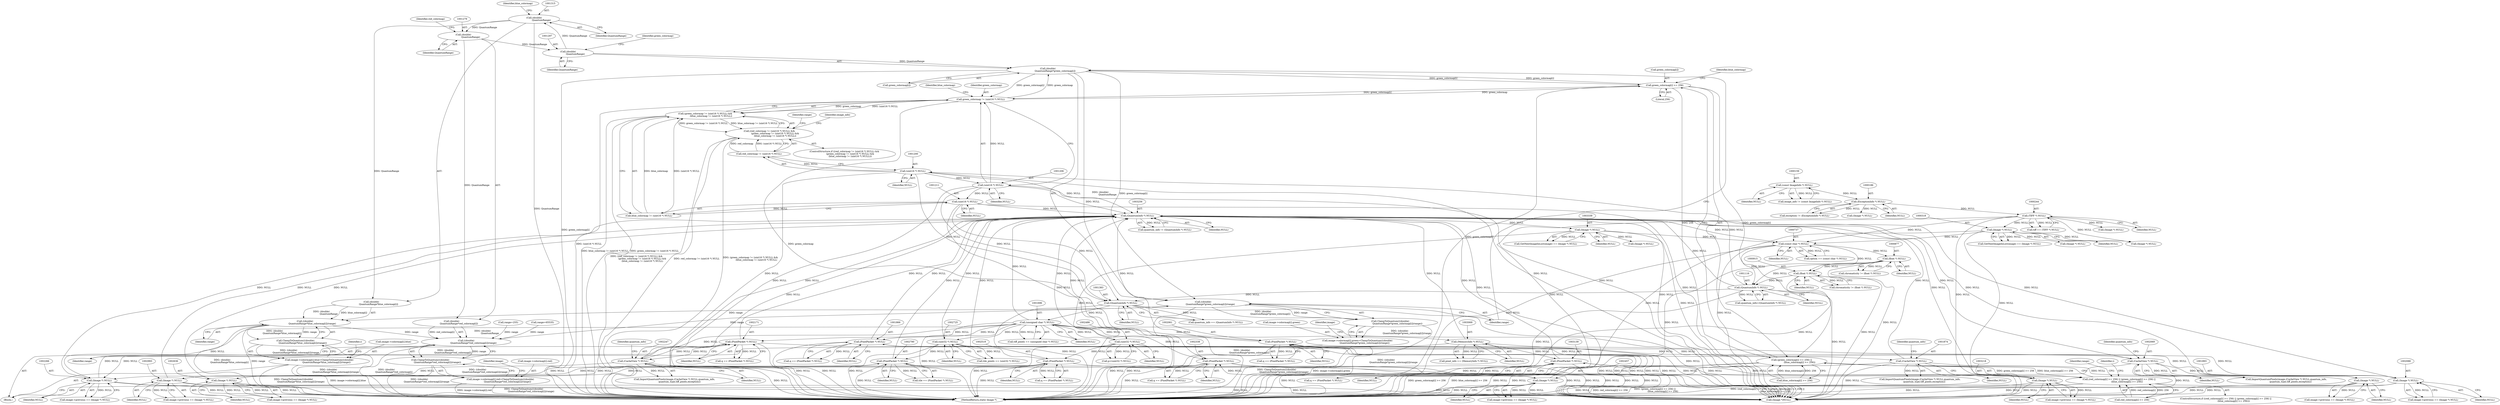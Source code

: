 digraph "0_ImageMagick_c073a7712d82476b5fbee74856c46b88af9c3175@pointer" {
"1001295" [label="(Call,(double)\n                    QuantumRange*green_colormap[i])"];
"1001296" [label="(Call,(double)\n                    QuantumRange)"];
"1001278" [label="(Call,(double)\n                    QuantumRange)"];
"1001314" [label="(Call,(double)\n                    QuantumRange)"];
"1001238" [label="(Call,green_colormap[i] >= 256)"];
"1001295" [label="(Call,(double)\n                    QuantumRange*green_colormap[i])"];
"1001203" [label="(Call,green_colormap != (uint16 *) NULL)"];
"1001205" [label="(Call,(uint16 *) NULL)"];
"1001199" [label="(Call,(uint16 *) NULL)"];
"1001115" [label="(Call,(QuantumInfo *) NULL)"];
"1000876" [label="(Call,(float *) NULL)"];
"1000736" [label="(Call,(const char *) NULL)"];
"1000317" [label="(Call,(Image *) NULL)"];
"1000243" [label="(Call,(TIFF *) NULL)"];
"1000185" [label="(Call,(ExceptionInfo *) NULL)"];
"1000158" [label="(Call,(const ImageInfo *) NULL)"];
"1003255" [label="(Call,(QuantumInfo *) NULL)"];
"1001892" [label="(Call,(Image *) NULL)"];
"1001873" [label="(Call,(CacheView *) NULL)"];
"1001865" [label="(Call,(PixelPacket *) NULL)"];
"1001695" [label="(Call,(unsigned char *) NULL)"];
"1001382" [label="(Call,(QuantumInfo *) NULL)"];
"1001210" [label="(Call,(uint16 *) NULL)"];
"1002992" [label="(Call,(Image *) NULL)"];
"1002789" [label="(Call,(PixelPacket *) NULL)"];
"1002724" [label="(Call,(uint32 *) NULL)"];
"1002485" [label="(Call,(uint32 *) NULL)"];
"1002337" [label="(Call,(PixelPacket *) NULL)"];
"1002456" [label="(Call,(Image *) NULL)"];
"1002635" [label="(Call,(Image *) NULL)"];
"1002518" [label="(Call,(PixelPacket *) NULL)"];
"1002087" [label="(Call,(Image *) NULL)"];
"1002068" [label="(Call,(CacheView *) NULL)"];
"1002060" [label="(Call,(PixelPacket *) NULL)"];
"1003138" [label="(Call,(PixelPacket *) NULL)"];
"1003217" [label="(Call,(Image *) NULL)"];
"1003068" [label="(Call,(MemoryInfo *) NULL)"];
"1002170" [label="(Call,(PixelPacket *) NULL)"];
"1002265" [label="(Call,(Image *) NULL)"];
"1002246" [label="(Call,(CacheView *) NULL)"];
"1003338" [label="(Call,(Image *) NULL)"];
"1000914" [label="(Call,(float *) NULL)"];
"1001202" [label="(Call,(green_colormap != (uint16 *) NULL) &&\n                (blue_colormap != (uint16 *) NULL))"];
"1001196" [label="(Call,(red_colormap != (uint16 *) NULL) &&\n                (green_colormap != (uint16 *) NULL) &&\n                (blue_colormap != (uint16 *) NULL))"];
"1001237" [label="(Call,(green_colormap[i] >= 256) ||\n                      (blue_colormap[i] >= 256))"];
"1001231" [label="(Call,(red_colormap[i] >= 256) || (green_colormap[i] >= 256) ||\n                      (blue_colormap[i] >= 256))"];
"1001294" [label="(Call,((double)\n                    QuantumRange*green_colormap[i])/range)"];
"1001293" [label="(Call,ClampToQuantum(((double)\n                    QuantumRange*green_colormap[i])/range))"];
"1001285" [label="(Call,image->colormap[i].green=ClampToQuantum(((double)\n                    QuantumRange*green_colormap[i])/range))"];
"1001312" [label="(Call,((double)\n                    QuantumRange*blue_colormap[i])/range)"];
"1001276" [label="(Call,((double)\n                    QuantumRange*red_colormap[i])/range)"];
"1001275" [label="(Call,ClampToQuantum(((double)\n                    QuantumRange*red_colormap[i])/range))"];
"1001267" [label="(Call,image->colormap[i].red=ClampToQuantum(((double)\n                    QuantumRange*red_colormap[i])/range))"];
"1001311" [label="(Call,ClampToQuantum(((double)\n                    QuantumRange*blue_colormap[i])/range))"];
"1001303" [label="(Call,image->colormap[i].blue=ClampToQuantum(((double)\n                    QuantumRange*blue_colormap[i])/range))"];
"1001302" [label="(Identifier,range)"];
"1000241" [label="(Call,tiff == (TIFF *) NULL)"];
"1003401" [label="(Call,(Image *)NULL)"];
"1001382" [label="(Call,(QuantumInfo *) NULL)"];
"1001267" [label="(Call,image->colormap[i].red=ClampToQuantum(((double)\n                    QuantumRange*red_colormap[i])/range))"];
"1001239" [label="(Call,green_colormap[i])"];
"1002722" [label="(Call,tile_pixels == (uint32 *) NULL)"];
"1001289" [label="(Identifier,image)"];
"1001693" [label="(Call,tiff_pixels == (unsigned char *) NULL)"];
"1002994" [label="(Identifier,NULL)"];
"1000252" [label="(Call,(Image *) NULL)"];
"1001202" [label="(Call,(green_colormap != (uint16 *) NULL) &&\n                (blue_colormap != (uint16 *) NULL))"];
"1001208" [label="(Call,blue_colormap != (uint16 *) NULL)"];
"1002071" [label="(Identifier,quantum_info)"];
"1002789" [label="(Call,(PixelPacket *) NULL)"];
"1003213" [label="(Call,image->previous == (Image *) NULL)"];
"1001245" [label="(Identifier,blue_colormap)"];
"1000738" [label="(Identifier,NULL)"];
"1000187" [label="(Identifier,NULL)"];
"1001697" [label="(Identifier,NULL)"];
"1001250" [label="(Identifier,range)"];
"1001286" [label="(Call,image->colormap[i].green)"];
"1000183" [label="(Call,exception != (ExceptionInfo *) NULL)"];
"1001293" [label="(Call,ClampToQuantum(((double)\n                    QuantumRange*green_colormap[i])/range))"];
"1001268" [label="(Call,image->colormap[i].red)"];
"1001296" [label="(Call,(double)\n                    QuantumRange)"];
"1000736" [label="(Call,(const char *) NULL)"];
"1001303" [label="(Call,image->colormap[i].blue=ClampToQuantum(((double)\n                    QuantumRange*blue_colormap[i])/range))"];
"1002724" [label="(Call,(uint32 *) NULL)"];
"1002070" [label="(Identifier,NULL)"];
"1000876" [label="(Call,(float *) NULL)"];
"1001203" [label="(Call,green_colormap != (uint16 *) NULL)"];
"1001229" [label="(Identifier,i)"];
"1001214" [label="(Call,range=255)"];
"1001299" [label="(Call,green_colormap[i])"];
"1002249" [label="(Identifier,quantum_info)"];
"1002170" [label="(Call,(PixelPacket *) NULL)"];
"1001300" [label="(Identifier,green_colormap)"];
"1001210" [label="(Call,(uint16 *) NULL)"];
"1001384" [label="(Identifier,NULL)"];
"1000185" [label="(Call,(ExceptionInfo *) NULL)"];
"1002246" [label="(Call,(CacheView *) NULL)"];
"1002458" [label="(Identifier,NULL)"];
"1002635" [label="(Call,(Image *) NULL)"];
"1002172" [label="(Identifier,NULL)"];
"1001212" [label="(Identifier,NULL)"];
"1001266" [label="(Block,)"];
"1000734" [label="(Call,option == (const char *) NULL)"];
"1000878" [label="(Identifier,NULL)"];
"1003253" [label="(Call,quantum_info != (QuantumInfo *) NULL)"];
"1003136" [label="(Call,q == (PixelPacket *) NULL)"];
"1001313" [label="(Call,(double)\n                    QuantumRange*blue_colormap[i])"];
"1001318" [label="(Identifier,blue_colormap)"];
"1002267" [label="(Identifier,NULL)"];
"1003070" [label="(Identifier,NULL)"];
"1002988" [label="(Call,image->previous == (Image *) NULL)"];
"1000912" [label="(Call,chromaticity != (float *) NULL)"];
"1001201" [label="(Identifier,NULL)"];
"1003335" [label="(Call,GetNextImageInList(image) == (Image *) NULL)"];
"1001249" [label="(Call,range=65535)"];
"1001280" [label="(Identifier,QuantumRange)"];
"1001209" [label="(Identifier,blue_colormap)"];
"1002992" [label="(Call,(Image *) NULL)"];
"1003138" [label="(Call,(PixelPacket *) NULL)"];
"1001195" [label="(ControlStructure,if ((red_colormap != (uint16 *) NULL) &&\n                (green_colormap != (uint16 *) NULL) &&\n                (blue_colormap != (uint16 *) NULL)))"];
"1001865" [label="(Call,(PixelPacket *) NULL)"];
"1001204" [label="(Identifier,green_colormap)"];
"1002066" [label="(Call,ImportQuantumPixels(image,(CacheView *) NULL,quantum_info,\n            quantum_type,tiff_pixels,exception))"];
"1000245" [label="(Identifier,NULL)"];
"1001196" [label="(Call,(red_colormap != (uint16 *) NULL) &&\n                (green_colormap != (uint16 *) NULL) &&\n                (blue_colormap != (uint16 *) NULL))"];
"1003217" [label="(Call,(Image *) NULL)"];
"1001113" [label="(Call,quantum_info=(QuantumInfo *) NULL)"];
"1001238" [label="(Call,green_colormap[i] >= 256)"];
"1001242" [label="(Literal,256)"];
"1003257" [label="(Identifier,NULL)"];
"1000916" [label="(Identifier,NULL)"];
"1001871" [label="(Call,ImportQuantumPixels(image,(CacheView *) NULL,quantum_info,\n            quantum_type,tiff_pixels,exception))"];
"1001304" [label="(Call,image->colormap[i].blue)"];
"1002520" [label="(Identifier,NULL)"];
"1002452" [label="(Call,image->previous == (Image *) NULL)"];
"1002062" [label="(Identifier,NULL)"];
"1002637" [label="(Identifier,NULL)"];
"1001312" [label="(Call,((double)\n                    QuantumRange*blue_colormap[i])/range)"];
"1002487" [label="(Identifier,NULL)"];
"1001284" [label="(Identifier,range)"];
"1003140" [label="(Identifier,NULL)"];
"1001231" [label="(Call,(red_colormap[i] >= 256) || (green_colormap[i] >= 256) ||\n                      (blue_colormap[i] >= 256))"];
"1001278" [label="(Call,(double)\n                    QuantumRange)"];
"1001888" [label="(Call,image->previous == (Image *) NULL)"];
"1001875" [label="(Identifier,NULL)"];
"1001276" [label="(Call,((double)\n                    QuantumRange*red_colormap[i])/range)"];
"1002483" [label="(Call,p=(uint32 *) NULL)"];
"1001294" [label="(Call,((double)\n                    QuantumRange*green_colormap[i])/range)"];
"1001282" [label="(Identifier,red_colormap)"];
"1000314" [label="(Call,GetNextImageInList(image) == (Image *) NULL)"];
"1000914" [label="(Call,(float *) NULL)"];
"1001232" [label="(Call,red_colormap[i] >= 256)"];
"1001199" [label="(Call,(uint16 *) NULL)"];
"1001197" [label="(Call,red_colormap != (uint16 *) NULL)"];
"1002261" [label="(Call,image->previous == (Image *) NULL)"];
"1001295" [label="(Call,(double)\n                    QuantumRange*green_colormap[i])"];
"1003407" [label="(MethodReturn,static Image *)"];
"1001873" [label="(Call,(CacheView *) NULL)"];
"1001863" [label="(Call,q == (PixelPacket *) NULL)"];
"1001695" [label="(Call,(unsigned char *) NULL)"];
"1002516" [label="(Call,q == (PixelPacket *) NULL)"];
"1001265" [label="(Identifier,i)"];
"1001311" [label="(Call,ClampToQuantum(((double)\n                    QuantumRange*blue_colormap[i])/range))"];
"1003219" [label="(Identifier,NULL)"];
"1001277" [label="(Call,(double)\n                    QuantumRange*red_colormap[i])"];
"1000158" [label="(Call,(const ImageInfo *) NULL)"];
"1001298" [label="(Identifier,QuantumRange)"];
"1002058" [label="(Call,q == (PixelPacket *) NULL)"];
"1001115" [label="(Call,(QuantumInfo *) NULL)"];
"1002456" [label="(Call,(Image *) NULL)"];
"1003255" [label="(Call,(QuantumInfo *) NULL)"];
"1001380" [label="(Call,quantum_info == (QuantumInfo *) NULL)"];
"1002335" [label="(Call,q == (PixelPacket *) NULL)"];
"1000874" [label="(Call,chromaticity != (float *) NULL)"];
"1002060" [label="(Call,(PixelPacket *) NULL)"];
"1002089" [label="(Identifier,NULL)"];
"1001275" [label="(Call,ClampToQuantum(((double)\n                    QuantumRange*red_colormap[i])/range))"];
"1001892" [label="(Call,(Image *) NULL)"];
"1001243" [label="(Call,blue_colormap[i] >= 256)"];
"1000156" [label="(Call,image_info != (const ImageInfo *) NULL)"];
"1002518" [label="(Call,(PixelPacket *) NULL)"];
"1001320" [label="(Identifier,range)"];
"1002248" [label="(Identifier,NULL)"];
"1001205" [label="(Call,(uint16 *) NULL)"];
"1003340" [label="(Identifier,NULL)"];
"1001215" [label="(Identifier,range)"];
"1002265" [label="(Call,(Image *) NULL)"];
"1001876" [label="(Identifier,quantum_info)"];
"1003066" [label="(Call,pixel_info == (MemoryInfo *) NULL)"];
"1001117" [label="(Identifier,NULL)"];
"1002337" [label="(Call,(PixelPacket *) NULL)"];
"1001207" [label="(Identifier,NULL)"];
"1001230" [label="(ControlStructure,if ((red_colormap[i] >= 256) || (green_colormap[i] >= 256) ||\n                      (blue_colormap[i] >= 256)))"];
"1001285" [label="(Call,image->colormap[i].green=ClampToQuantum(((double)\n                    QuantumRange*green_colormap[i])/range))"];
"1002726" [label="(Identifier,NULL)"];
"1001307" [label="(Identifier,image)"];
"1002244" [label="(Call,ImportQuantumPixels(image,(CacheView *) NULL,quantum_info,\n              quantum_type,tiff_pixels,exception))"];
"1002068" [label="(Call,(CacheView *) NULL)"];
"1001894" [label="(Identifier,NULL)"];
"1002339" [label="(Identifier,NULL)"];
"1000328" [label="(Call,(Image *) NULL)"];
"1001237" [label="(Call,(green_colormap[i] >= 256) ||\n                      (blue_colormap[i] >= 256))"];
"1002485" [label="(Call,(uint32 *) NULL)"];
"1002083" [label="(Call,image->previous == (Image *) NULL)"];
"1002791" [label="(Identifier,NULL)"];
"1001324" [label="(Identifier,image_info)"];
"1000215" [label="(Call,(Image *) NULL)"];
"1003338" [label="(Call,(Image *) NULL)"];
"1000319" [label="(Identifier,NULL)"];
"1002631" [label="(Call,image->previous == (Image *) NULL)"];
"1001316" [label="(Identifier,QuantumRange)"];
"1002168" [label="(Call,q == (PixelPacket *) NULL)"];
"1000243" [label="(Call,(TIFF *) NULL)"];
"1001867" [label="(Identifier,NULL)"];
"1000317" [label="(Call,(Image *) NULL)"];
"1002087" [label="(Call,(Image *) NULL)"];
"1003068" [label="(Call,(MemoryInfo *) NULL)"];
"1000307" [label="(Call,(Image *) NULL)"];
"1000160" [label="(Identifier,NULL)"];
"1003347" [label="(Call,(Image *) NULL)"];
"1002787" [label="(Call,tile == (PixelPacket *) NULL)"];
"1001314" [label="(Call,(double)\n                    QuantumRange)"];
"1001295" -> "1001294"  [label="AST: "];
"1001295" -> "1001299"  [label="CFG: "];
"1001296" -> "1001295"  [label="AST: "];
"1001299" -> "1001295"  [label="AST: "];
"1001302" -> "1001295"  [label="CFG: "];
"1001295" -> "1003407"  [label="DDG: green_colormap[i]"];
"1001295" -> "1001203"  [label="DDG: green_colormap[i]"];
"1001295" -> "1001238"  [label="DDG: green_colormap[i]"];
"1001295" -> "1001294"  [label="DDG: (double)\n                    QuantumRange"];
"1001295" -> "1001294"  [label="DDG: green_colormap[i]"];
"1001296" -> "1001295"  [label="DDG: QuantumRange"];
"1001238" -> "1001295"  [label="DDG: green_colormap[i]"];
"1001203" -> "1001295"  [label="DDG: green_colormap"];
"1001296" -> "1001298"  [label="CFG: "];
"1001297" -> "1001296"  [label="AST: "];
"1001298" -> "1001296"  [label="AST: "];
"1001300" -> "1001296"  [label="CFG: "];
"1001278" -> "1001296"  [label="DDG: QuantumRange"];
"1001296" -> "1001314"  [label="DDG: QuantumRange"];
"1001278" -> "1001277"  [label="AST: "];
"1001278" -> "1001280"  [label="CFG: "];
"1001279" -> "1001278"  [label="AST: "];
"1001280" -> "1001278"  [label="AST: "];
"1001282" -> "1001278"  [label="CFG: "];
"1001278" -> "1001277"  [label="DDG: QuantumRange"];
"1001314" -> "1001278"  [label="DDG: QuantumRange"];
"1001314" -> "1001313"  [label="AST: "];
"1001314" -> "1001316"  [label="CFG: "];
"1001315" -> "1001314"  [label="AST: "];
"1001316" -> "1001314"  [label="AST: "];
"1001318" -> "1001314"  [label="CFG: "];
"1001314" -> "1003407"  [label="DDG: QuantumRange"];
"1001314" -> "1001313"  [label="DDG: QuantumRange"];
"1001238" -> "1001237"  [label="AST: "];
"1001238" -> "1001242"  [label="CFG: "];
"1001239" -> "1001238"  [label="AST: "];
"1001242" -> "1001238"  [label="AST: "];
"1001245" -> "1001238"  [label="CFG: "];
"1001237" -> "1001238"  [label="CFG: "];
"1001238" -> "1003407"  [label="DDG: green_colormap[i]"];
"1001238" -> "1001203"  [label="DDG: green_colormap[i]"];
"1001238" -> "1001237"  [label="DDG: green_colormap[i]"];
"1001238" -> "1001237"  [label="DDG: 256"];
"1001203" -> "1001238"  [label="DDG: green_colormap"];
"1001203" -> "1001202"  [label="AST: "];
"1001203" -> "1001205"  [label="CFG: "];
"1001204" -> "1001203"  [label="AST: "];
"1001205" -> "1001203"  [label="AST: "];
"1001209" -> "1001203"  [label="CFG: "];
"1001202" -> "1001203"  [label="CFG: "];
"1001203" -> "1003407"  [label="DDG: (uint16 *) NULL"];
"1001203" -> "1003407"  [label="DDG: green_colormap"];
"1001203" -> "1001202"  [label="DDG: green_colormap"];
"1001203" -> "1001202"  [label="DDG: (uint16 *) NULL"];
"1001205" -> "1001203"  [label="DDG: NULL"];
"1001205" -> "1001207"  [label="CFG: "];
"1001206" -> "1001205"  [label="AST: "];
"1001207" -> "1001205"  [label="AST: "];
"1001205" -> "1003407"  [label="DDG: NULL"];
"1001199" -> "1001205"  [label="DDG: NULL"];
"1001205" -> "1001210"  [label="DDG: NULL"];
"1001205" -> "1001382"  [label="DDG: NULL"];
"1001205" -> "1003255"  [label="DDG: NULL"];
"1001205" -> "1003401"  [label="DDG: NULL"];
"1001199" -> "1001197"  [label="AST: "];
"1001199" -> "1001201"  [label="CFG: "];
"1001200" -> "1001199"  [label="AST: "];
"1001201" -> "1001199"  [label="AST: "];
"1001197" -> "1001199"  [label="CFG: "];
"1001199" -> "1003407"  [label="DDG: NULL"];
"1001199" -> "1001197"  [label="DDG: NULL"];
"1001115" -> "1001199"  [label="DDG: NULL"];
"1001199" -> "1001382"  [label="DDG: NULL"];
"1001199" -> "1003255"  [label="DDG: NULL"];
"1001199" -> "1003401"  [label="DDG: NULL"];
"1001115" -> "1001113"  [label="AST: "];
"1001115" -> "1001117"  [label="CFG: "];
"1001116" -> "1001115"  [label="AST: "];
"1001117" -> "1001115"  [label="AST: "];
"1001113" -> "1001115"  [label="CFG: "];
"1001115" -> "1003407"  [label="DDG: NULL"];
"1001115" -> "1001113"  [label="DDG: NULL"];
"1000876" -> "1001115"  [label="DDG: NULL"];
"1000914" -> "1001115"  [label="DDG: NULL"];
"1000736" -> "1001115"  [label="DDG: NULL"];
"1001115" -> "1001382"  [label="DDG: NULL"];
"1001115" -> "1003255"  [label="DDG: NULL"];
"1001115" -> "1003401"  [label="DDG: NULL"];
"1000876" -> "1000874"  [label="AST: "];
"1000876" -> "1000878"  [label="CFG: "];
"1000877" -> "1000876"  [label="AST: "];
"1000878" -> "1000876"  [label="AST: "];
"1000874" -> "1000876"  [label="CFG: "];
"1000876" -> "1003407"  [label="DDG: NULL"];
"1000876" -> "1000874"  [label="DDG: NULL"];
"1000736" -> "1000876"  [label="DDG: NULL"];
"1000876" -> "1000914"  [label="DDG: NULL"];
"1000876" -> "1003401"  [label="DDG: NULL"];
"1000736" -> "1000734"  [label="AST: "];
"1000736" -> "1000738"  [label="CFG: "];
"1000737" -> "1000736"  [label="AST: "];
"1000738" -> "1000736"  [label="AST: "];
"1000734" -> "1000736"  [label="CFG: "];
"1000736" -> "1003407"  [label="DDG: NULL"];
"1000736" -> "1000734"  [label="DDG: NULL"];
"1000317" -> "1000736"  [label="DDG: NULL"];
"1000243" -> "1000736"  [label="DDG: NULL"];
"1003255" -> "1000736"  [label="DDG: NULL"];
"1003338" -> "1000736"  [label="DDG: NULL"];
"1000736" -> "1000914"  [label="DDG: NULL"];
"1000736" -> "1003401"  [label="DDG: NULL"];
"1000317" -> "1000314"  [label="AST: "];
"1000317" -> "1000319"  [label="CFG: "];
"1000318" -> "1000317"  [label="AST: "];
"1000319" -> "1000317"  [label="AST: "];
"1000314" -> "1000317"  [label="CFG: "];
"1000317" -> "1003407"  [label="DDG: NULL"];
"1000317" -> "1000307"  [label="DDG: NULL"];
"1000317" -> "1000314"  [label="DDG: NULL"];
"1000243" -> "1000317"  [label="DDG: NULL"];
"1000317" -> "1000328"  [label="DDG: NULL"];
"1000317" -> "1003401"  [label="DDG: NULL"];
"1000243" -> "1000241"  [label="AST: "];
"1000243" -> "1000245"  [label="CFG: "];
"1000244" -> "1000243"  [label="AST: "];
"1000245" -> "1000243"  [label="AST: "];
"1000241" -> "1000243"  [label="CFG: "];
"1000243" -> "1003407"  [label="DDG: NULL"];
"1000243" -> "1000241"  [label="DDG: NULL"];
"1000185" -> "1000243"  [label="DDG: NULL"];
"1000243" -> "1000252"  [label="DDG: NULL"];
"1000243" -> "1000307"  [label="DDG: NULL"];
"1000243" -> "1003401"  [label="DDG: NULL"];
"1000185" -> "1000183"  [label="AST: "];
"1000185" -> "1000187"  [label="CFG: "];
"1000186" -> "1000185"  [label="AST: "];
"1000187" -> "1000185"  [label="AST: "];
"1000183" -> "1000185"  [label="CFG: "];
"1000185" -> "1000183"  [label="DDG: NULL"];
"1000158" -> "1000185"  [label="DDG: NULL"];
"1000185" -> "1000215"  [label="DDG: NULL"];
"1000158" -> "1000156"  [label="AST: "];
"1000158" -> "1000160"  [label="CFG: "];
"1000159" -> "1000158"  [label="AST: "];
"1000160" -> "1000158"  [label="AST: "];
"1000156" -> "1000158"  [label="CFG: "];
"1000158" -> "1000156"  [label="DDG: NULL"];
"1003255" -> "1003253"  [label="AST: "];
"1003255" -> "1003257"  [label="CFG: "];
"1003256" -> "1003255"  [label="AST: "];
"1003257" -> "1003255"  [label="AST: "];
"1003253" -> "1003255"  [label="CFG: "];
"1003255" -> "1003407"  [label="DDG: NULL"];
"1003255" -> "1003253"  [label="DDG: NULL"];
"1001892" -> "1003255"  [label="DDG: NULL"];
"1002992" -> "1003255"  [label="DDG: NULL"];
"1002485" -> "1003255"  [label="DDG: NULL"];
"1001873" -> "1003255"  [label="DDG: NULL"];
"1002789" -> "1003255"  [label="DDG: NULL"];
"1002337" -> "1003255"  [label="DDG: NULL"];
"1002635" -> "1003255"  [label="DDG: NULL"];
"1001695" -> "1003255"  [label="DDG: NULL"];
"1002087" -> "1003255"  [label="DDG: NULL"];
"1001865" -> "1003255"  [label="DDG: NULL"];
"1003138" -> "1003255"  [label="DDG: NULL"];
"1002456" -> "1003255"  [label="DDG: NULL"];
"1002060" -> "1003255"  [label="DDG: NULL"];
"1002170" -> "1003255"  [label="DDG: NULL"];
"1002265" -> "1003255"  [label="DDG: NULL"];
"1002518" -> "1003255"  [label="DDG: NULL"];
"1003217" -> "1003255"  [label="DDG: NULL"];
"1001210" -> "1003255"  [label="DDG: NULL"];
"1003068" -> "1003255"  [label="DDG: NULL"];
"1002246" -> "1003255"  [label="DDG: NULL"];
"1002068" -> "1003255"  [label="DDG: NULL"];
"1002724" -> "1003255"  [label="DDG: NULL"];
"1003255" -> "1003338"  [label="DDG: NULL"];
"1003255" -> "1003401"  [label="DDG: NULL"];
"1001892" -> "1001888"  [label="AST: "];
"1001892" -> "1001894"  [label="CFG: "];
"1001893" -> "1001892"  [label="AST: "];
"1001894" -> "1001892"  [label="AST: "];
"1001888" -> "1001892"  [label="CFG: "];
"1001892" -> "1003407"  [label="DDG: NULL"];
"1001892" -> "1001865"  [label="DDG: NULL"];
"1001892" -> "1001888"  [label="DDG: NULL"];
"1001873" -> "1001892"  [label="DDG: NULL"];
"1001892" -> "1003401"  [label="DDG: NULL"];
"1001873" -> "1001871"  [label="AST: "];
"1001873" -> "1001875"  [label="CFG: "];
"1001874" -> "1001873"  [label="AST: "];
"1001875" -> "1001873"  [label="AST: "];
"1001876" -> "1001873"  [label="CFG: "];
"1001873" -> "1003407"  [label="DDG: NULL"];
"1001873" -> "1001871"  [label="DDG: NULL"];
"1001865" -> "1001873"  [label="DDG: NULL"];
"1001873" -> "1003401"  [label="DDG: NULL"];
"1001865" -> "1001863"  [label="AST: "];
"1001865" -> "1001867"  [label="CFG: "];
"1001866" -> "1001865"  [label="AST: "];
"1001867" -> "1001865"  [label="AST: "];
"1001863" -> "1001865"  [label="CFG: "];
"1001865" -> "1003407"  [label="DDG: NULL"];
"1001865" -> "1001863"  [label="DDG: NULL"];
"1001695" -> "1001865"  [label="DDG: NULL"];
"1001865" -> "1003401"  [label="DDG: NULL"];
"1001695" -> "1001693"  [label="AST: "];
"1001695" -> "1001697"  [label="CFG: "];
"1001696" -> "1001695"  [label="AST: "];
"1001697" -> "1001695"  [label="AST: "];
"1001693" -> "1001695"  [label="CFG: "];
"1001695" -> "1003407"  [label="DDG: NULL"];
"1001695" -> "1001693"  [label="DDG: NULL"];
"1001382" -> "1001695"  [label="DDG: NULL"];
"1001695" -> "1002060"  [label="DDG: NULL"];
"1001695" -> "1002170"  [label="DDG: NULL"];
"1001695" -> "1002246"  [label="DDG: NULL"];
"1001695" -> "1002265"  [label="DDG: NULL"];
"1001695" -> "1002337"  [label="DDG: NULL"];
"1001695" -> "1002485"  [label="DDG: NULL"];
"1001695" -> "1002724"  [label="DDG: NULL"];
"1001695" -> "1003068"  [label="DDG: NULL"];
"1001695" -> "1003401"  [label="DDG: NULL"];
"1001382" -> "1001380"  [label="AST: "];
"1001382" -> "1001384"  [label="CFG: "];
"1001383" -> "1001382"  [label="AST: "];
"1001384" -> "1001382"  [label="AST: "];
"1001380" -> "1001382"  [label="CFG: "];
"1001382" -> "1003407"  [label="DDG: NULL"];
"1001382" -> "1001380"  [label="DDG: NULL"];
"1001210" -> "1001382"  [label="DDG: NULL"];
"1001382" -> "1003401"  [label="DDG: NULL"];
"1001210" -> "1001208"  [label="AST: "];
"1001210" -> "1001212"  [label="CFG: "];
"1001211" -> "1001210"  [label="AST: "];
"1001212" -> "1001210"  [label="AST: "];
"1001208" -> "1001210"  [label="CFG: "];
"1001210" -> "1003407"  [label="DDG: NULL"];
"1001210" -> "1001208"  [label="DDG: NULL"];
"1001210" -> "1003401"  [label="DDG: NULL"];
"1002992" -> "1002988"  [label="AST: "];
"1002992" -> "1002994"  [label="CFG: "];
"1002993" -> "1002992"  [label="AST: "];
"1002994" -> "1002992"  [label="AST: "];
"1002988" -> "1002992"  [label="CFG: "];
"1002992" -> "1003407"  [label="DDG: NULL"];
"1002992" -> "1002789"  [label="DDG: NULL"];
"1002992" -> "1002988"  [label="DDG: NULL"];
"1002789" -> "1002992"  [label="DDG: NULL"];
"1002992" -> "1003401"  [label="DDG: NULL"];
"1002789" -> "1002787"  [label="AST: "];
"1002789" -> "1002791"  [label="CFG: "];
"1002790" -> "1002789"  [label="AST: "];
"1002791" -> "1002789"  [label="AST: "];
"1002787" -> "1002789"  [label="CFG: "];
"1002789" -> "1003407"  [label="DDG: NULL"];
"1002789" -> "1002787"  [label="DDG: NULL"];
"1002724" -> "1002789"  [label="DDG: NULL"];
"1002789" -> "1003401"  [label="DDG: NULL"];
"1002724" -> "1002722"  [label="AST: "];
"1002724" -> "1002726"  [label="CFG: "];
"1002725" -> "1002724"  [label="AST: "];
"1002726" -> "1002724"  [label="AST: "];
"1002722" -> "1002724"  [label="CFG: "];
"1002724" -> "1003407"  [label="DDG: NULL"];
"1002724" -> "1002722"  [label="DDG: NULL"];
"1002724" -> "1003401"  [label="DDG: NULL"];
"1002485" -> "1002483"  [label="AST: "];
"1002485" -> "1002487"  [label="CFG: "];
"1002486" -> "1002485"  [label="AST: "];
"1002487" -> "1002485"  [label="AST: "];
"1002483" -> "1002485"  [label="CFG: "];
"1002485" -> "1003407"  [label="DDG: NULL"];
"1002485" -> "1002483"  [label="DDG: NULL"];
"1002485" -> "1002518"  [label="DDG: NULL"];
"1002485" -> "1003401"  [label="DDG: NULL"];
"1002337" -> "1002335"  [label="AST: "];
"1002337" -> "1002339"  [label="CFG: "];
"1002338" -> "1002337"  [label="AST: "];
"1002339" -> "1002337"  [label="AST: "];
"1002335" -> "1002337"  [label="CFG: "];
"1002337" -> "1003407"  [label="DDG: NULL"];
"1002337" -> "1002335"  [label="DDG: NULL"];
"1002456" -> "1002337"  [label="DDG: NULL"];
"1002337" -> "1002456"  [label="DDG: NULL"];
"1002337" -> "1003401"  [label="DDG: NULL"];
"1002456" -> "1002452"  [label="AST: "];
"1002456" -> "1002458"  [label="CFG: "];
"1002457" -> "1002456"  [label="AST: "];
"1002458" -> "1002456"  [label="AST: "];
"1002452" -> "1002456"  [label="CFG: "];
"1002456" -> "1003407"  [label="DDG: NULL"];
"1002456" -> "1002452"  [label="DDG: NULL"];
"1002456" -> "1003401"  [label="DDG: NULL"];
"1002635" -> "1002631"  [label="AST: "];
"1002635" -> "1002637"  [label="CFG: "];
"1002636" -> "1002635"  [label="AST: "];
"1002637" -> "1002635"  [label="AST: "];
"1002631" -> "1002635"  [label="CFG: "];
"1002635" -> "1003407"  [label="DDG: NULL"];
"1002635" -> "1002518"  [label="DDG: NULL"];
"1002635" -> "1002631"  [label="DDG: NULL"];
"1002518" -> "1002635"  [label="DDG: NULL"];
"1002635" -> "1003401"  [label="DDG: NULL"];
"1002518" -> "1002516"  [label="AST: "];
"1002518" -> "1002520"  [label="CFG: "];
"1002519" -> "1002518"  [label="AST: "];
"1002520" -> "1002518"  [label="AST: "];
"1002516" -> "1002518"  [label="CFG: "];
"1002518" -> "1003407"  [label="DDG: NULL"];
"1002518" -> "1002516"  [label="DDG: NULL"];
"1002518" -> "1003401"  [label="DDG: NULL"];
"1002087" -> "1002083"  [label="AST: "];
"1002087" -> "1002089"  [label="CFG: "];
"1002088" -> "1002087"  [label="AST: "];
"1002089" -> "1002087"  [label="AST: "];
"1002083" -> "1002087"  [label="CFG: "];
"1002087" -> "1003407"  [label="DDG: NULL"];
"1002087" -> "1002060"  [label="DDG: NULL"];
"1002087" -> "1002083"  [label="DDG: NULL"];
"1002068" -> "1002087"  [label="DDG: NULL"];
"1002087" -> "1003401"  [label="DDG: NULL"];
"1002068" -> "1002066"  [label="AST: "];
"1002068" -> "1002070"  [label="CFG: "];
"1002069" -> "1002068"  [label="AST: "];
"1002070" -> "1002068"  [label="AST: "];
"1002071" -> "1002068"  [label="CFG: "];
"1002068" -> "1003407"  [label="DDG: NULL"];
"1002068" -> "1002066"  [label="DDG: NULL"];
"1002060" -> "1002068"  [label="DDG: NULL"];
"1002068" -> "1003401"  [label="DDG: NULL"];
"1002060" -> "1002058"  [label="AST: "];
"1002060" -> "1002062"  [label="CFG: "];
"1002061" -> "1002060"  [label="AST: "];
"1002062" -> "1002060"  [label="AST: "];
"1002058" -> "1002060"  [label="CFG: "];
"1002060" -> "1003407"  [label="DDG: NULL"];
"1002060" -> "1002058"  [label="DDG: NULL"];
"1002060" -> "1003401"  [label="DDG: NULL"];
"1003138" -> "1003136"  [label="AST: "];
"1003138" -> "1003140"  [label="CFG: "];
"1003139" -> "1003138"  [label="AST: "];
"1003140" -> "1003138"  [label="AST: "];
"1003136" -> "1003138"  [label="CFG: "];
"1003138" -> "1003407"  [label="DDG: NULL"];
"1003138" -> "1003136"  [label="DDG: NULL"];
"1003217" -> "1003138"  [label="DDG: NULL"];
"1003068" -> "1003138"  [label="DDG: NULL"];
"1003138" -> "1003217"  [label="DDG: NULL"];
"1003138" -> "1003401"  [label="DDG: NULL"];
"1003217" -> "1003213"  [label="AST: "];
"1003217" -> "1003219"  [label="CFG: "];
"1003218" -> "1003217"  [label="AST: "];
"1003219" -> "1003217"  [label="AST: "];
"1003213" -> "1003217"  [label="CFG: "];
"1003217" -> "1003407"  [label="DDG: NULL"];
"1003217" -> "1003213"  [label="DDG: NULL"];
"1003217" -> "1003401"  [label="DDG: NULL"];
"1003068" -> "1003066"  [label="AST: "];
"1003068" -> "1003070"  [label="CFG: "];
"1003069" -> "1003068"  [label="AST: "];
"1003070" -> "1003068"  [label="AST: "];
"1003066" -> "1003068"  [label="CFG: "];
"1003068" -> "1003407"  [label="DDG: NULL"];
"1003068" -> "1003066"  [label="DDG: NULL"];
"1003068" -> "1003401"  [label="DDG: NULL"];
"1002170" -> "1002168"  [label="AST: "];
"1002170" -> "1002172"  [label="CFG: "];
"1002171" -> "1002170"  [label="AST: "];
"1002172" -> "1002170"  [label="AST: "];
"1002168" -> "1002170"  [label="CFG: "];
"1002170" -> "1003407"  [label="DDG: NULL"];
"1002170" -> "1002168"  [label="DDG: NULL"];
"1002265" -> "1002170"  [label="DDG: NULL"];
"1002246" -> "1002170"  [label="DDG: NULL"];
"1002170" -> "1002246"  [label="DDG: NULL"];
"1002170" -> "1002265"  [label="DDG: NULL"];
"1002170" -> "1003401"  [label="DDG: NULL"];
"1002265" -> "1002261"  [label="AST: "];
"1002265" -> "1002267"  [label="CFG: "];
"1002266" -> "1002265"  [label="AST: "];
"1002267" -> "1002265"  [label="AST: "];
"1002261" -> "1002265"  [label="CFG: "];
"1002265" -> "1003407"  [label="DDG: NULL"];
"1002265" -> "1002261"  [label="DDG: NULL"];
"1002246" -> "1002265"  [label="DDG: NULL"];
"1002265" -> "1003401"  [label="DDG: NULL"];
"1002246" -> "1002244"  [label="AST: "];
"1002246" -> "1002248"  [label="CFG: "];
"1002247" -> "1002246"  [label="AST: "];
"1002248" -> "1002246"  [label="AST: "];
"1002249" -> "1002246"  [label="CFG: "];
"1002246" -> "1003407"  [label="DDG: NULL"];
"1002246" -> "1002244"  [label="DDG: NULL"];
"1002246" -> "1003401"  [label="DDG: NULL"];
"1003338" -> "1003335"  [label="AST: "];
"1003338" -> "1003340"  [label="CFG: "];
"1003339" -> "1003338"  [label="AST: "];
"1003340" -> "1003338"  [label="AST: "];
"1003335" -> "1003338"  [label="CFG: "];
"1003338" -> "1003407"  [label="DDG: NULL"];
"1003338" -> "1003335"  [label="DDG: NULL"];
"1003338" -> "1003347"  [label="DDG: NULL"];
"1003338" -> "1003401"  [label="DDG: NULL"];
"1000914" -> "1000912"  [label="AST: "];
"1000914" -> "1000916"  [label="CFG: "];
"1000915" -> "1000914"  [label="AST: "];
"1000916" -> "1000914"  [label="AST: "];
"1000912" -> "1000914"  [label="CFG: "];
"1000914" -> "1003407"  [label="DDG: NULL"];
"1000914" -> "1000912"  [label="DDG: NULL"];
"1000914" -> "1003401"  [label="DDG: NULL"];
"1001202" -> "1001196"  [label="AST: "];
"1001202" -> "1001208"  [label="CFG: "];
"1001208" -> "1001202"  [label="AST: "];
"1001196" -> "1001202"  [label="CFG: "];
"1001202" -> "1003407"  [label="DDG: blue_colormap != (uint16 *) NULL"];
"1001202" -> "1003407"  [label="DDG: green_colormap != (uint16 *) NULL"];
"1001202" -> "1001196"  [label="DDG: green_colormap != (uint16 *) NULL"];
"1001202" -> "1001196"  [label="DDG: blue_colormap != (uint16 *) NULL"];
"1001208" -> "1001202"  [label="DDG: blue_colormap"];
"1001208" -> "1001202"  [label="DDG: (uint16 *) NULL"];
"1001196" -> "1001195"  [label="AST: "];
"1001196" -> "1001197"  [label="CFG: "];
"1001197" -> "1001196"  [label="AST: "];
"1001215" -> "1001196"  [label="CFG: "];
"1001324" -> "1001196"  [label="CFG: "];
"1001196" -> "1003407"  [label="DDG: red_colormap != (uint16 *) NULL"];
"1001196" -> "1003407"  [label="DDG: (green_colormap != (uint16 *) NULL) &&\n                (blue_colormap != (uint16 *) NULL)"];
"1001196" -> "1003407"  [label="DDG: (red_colormap != (uint16 *) NULL) &&\n                (green_colormap != (uint16 *) NULL) &&\n                (blue_colormap != (uint16 *) NULL)"];
"1001197" -> "1001196"  [label="DDG: red_colormap"];
"1001197" -> "1001196"  [label="DDG: (uint16 *) NULL"];
"1001237" -> "1001231"  [label="AST: "];
"1001237" -> "1001243"  [label="CFG: "];
"1001243" -> "1001237"  [label="AST: "];
"1001231" -> "1001237"  [label="CFG: "];
"1001237" -> "1003407"  [label="DDG: green_colormap[i] >= 256"];
"1001237" -> "1003407"  [label="DDG: blue_colormap[i] >= 256"];
"1001237" -> "1001231"  [label="DDG: green_colormap[i] >= 256"];
"1001237" -> "1001231"  [label="DDG: blue_colormap[i] >= 256"];
"1001243" -> "1001237"  [label="DDG: blue_colormap[i]"];
"1001243" -> "1001237"  [label="DDG: 256"];
"1001231" -> "1001230"  [label="AST: "];
"1001231" -> "1001232"  [label="CFG: "];
"1001232" -> "1001231"  [label="AST: "];
"1001250" -> "1001231"  [label="CFG: "];
"1001229" -> "1001231"  [label="CFG: "];
"1001231" -> "1003407"  [label="DDG: red_colormap[i] >= 256"];
"1001231" -> "1003407"  [label="DDG: (green_colormap[i] >= 256) ||\n                      (blue_colormap[i] >= 256)"];
"1001231" -> "1003407"  [label="DDG: (red_colormap[i] >= 256) || (green_colormap[i] >= 256) ||\n                      (blue_colormap[i] >= 256)"];
"1001232" -> "1001231"  [label="DDG: red_colormap[i]"];
"1001232" -> "1001231"  [label="DDG: 256"];
"1001294" -> "1001293"  [label="AST: "];
"1001294" -> "1001302"  [label="CFG: "];
"1001302" -> "1001294"  [label="AST: "];
"1001293" -> "1001294"  [label="CFG: "];
"1001294" -> "1003407"  [label="DDG: (double)\n                    QuantumRange*green_colormap[i]"];
"1001294" -> "1001293"  [label="DDG: (double)\n                    QuantumRange*green_colormap[i]"];
"1001294" -> "1001293"  [label="DDG: range"];
"1001276" -> "1001294"  [label="DDG: range"];
"1001294" -> "1001312"  [label="DDG: range"];
"1001293" -> "1001285"  [label="AST: "];
"1001285" -> "1001293"  [label="CFG: "];
"1001293" -> "1003407"  [label="DDG: ((double)\n                    QuantumRange*green_colormap[i])/range"];
"1001293" -> "1001285"  [label="DDG: ((double)\n                    QuantumRange*green_colormap[i])/range"];
"1001285" -> "1001266"  [label="AST: "];
"1001286" -> "1001285"  [label="AST: "];
"1001307" -> "1001285"  [label="CFG: "];
"1001285" -> "1003407"  [label="DDG: image->colormap[i].green"];
"1001285" -> "1003407"  [label="DDG: ClampToQuantum(((double)\n                    QuantumRange*green_colormap[i])/range)"];
"1001312" -> "1001311"  [label="AST: "];
"1001312" -> "1001320"  [label="CFG: "];
"1001313" -> "1001312"  [label="AST: "];
"1001320" -> "1001312"  [label="AST: "];
"1001311" -> "1001312"  [label="CFG: "];
"1001312" -> "1003407"  [label="DDG: (double)\n                    QuantumRange*blue_colormap[i]"];
"1001312" -> "1003407"  [label="DDG: range"];
"1001312" -> "1001276"  [label="DDG: range"];
"1001312" -> "1001311"  [label="DDG: (double)\n                    QuantumRange*blue_colormap[i]"];
"1001312" -> "1001311"  [label="DDG: range"];
"1001313" -> "1001312"  [label="DDG: (double)\n                    QuantumRange"];
"1001313" -> "1001312"  [label="DDG: blue_colormap[i]"];
"1001276" -> "1001275"  [label="AST: "];
"1001276" -> "1001284"  [label="CFG: "];
"1001277" -> "1001276"  [label="AST: "];
"1001284" -> "1001276"  [label="AST: "];
"1001275" -> "1001276"  [label="CFG: "];
"1001276" -> "1003407"  [label="DDG: (double)\n                    QuantumRange*red_colormap[i]"];
"1001276" -> "1001275"  [label="DDG: (double)\n                    QuantumRange*red_colormap[i]"];
"1001276" -> "1001275"  [label="DDG: range"];
"1001277" -> "1001276"  [label="DDG: (double)\n                    QuantumRange"];
"1001277" -> "1001276"  [label="DDG: red_colormap[i]"];
"1001214" -> "1001276"  [label="DDG: range"];
"1001249" -> "1001276"  [label="DDG: range"];
"1001275" -> "1001267"  [label="AST: "];
"1001267" -> "1001275"  [label="CFG: "];
"1001275" -> "1003407"  [label="DDG: ((double)\n                    QuantumRange*red_colormap[i])/range"];
"1001275" -> "1001267"  [label="DDG: ((double)\n                    QuantumRange*red_colormap[i])/range"];
"1001267" -> "1001266"  [label="AST: "];
"1001268" -> "1001267"  [label="AST: "];
"1001289" -> "1001267"  [label="CFG: "];
"1001267" -> "1003407"  [label="DDG: ClampToQuantum(((double)\n                    QuantumRange*red_colormap[i])/range)"];
"1001267" -> "1003407"  [label="DDG: image->colormap[i].red"];
"1001311" -> "1001303"  [label="AST: "];
"1001303" -> "1001311"  [label="CFG: "];
"1001311" -> "1003407"  [label="DDG: ((double)\n                    QuantumRange*blue_colormap[i])/range"];
"1001311" -> "1001303"  [label="DDG: ((double)\n                    QuantumRange*blue_colormap[i])/range"];
"1001303" -> "1001266"  [label="AST: "];
"1001304" -> "1001303"  [label="AST: "];
"1001265" -> "1001303"  [label="CFG: "];
"1001303" -> "1003407"  [label="DDG: ClampToQuantum(((double)\n                    QuantumRange*blue_colormap[i])/range)"];
"1001303" -> "1003407"  [label="DDG: image->colormap[i].blue"];
}
